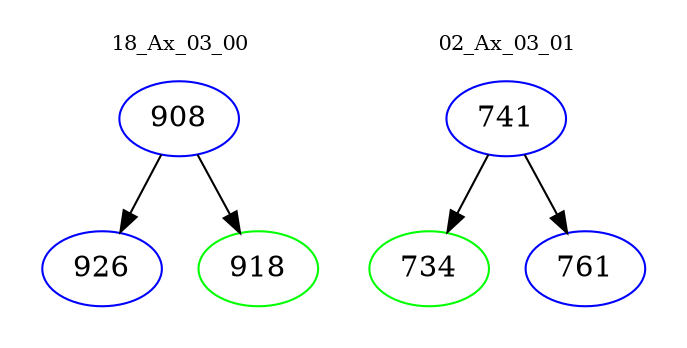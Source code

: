 digraph{
subgraph cluster_0 {
color = white
label = "18_Ax_03_00";
fontsize=10;
T0_908 [label="908", color="blue"]
T0_908 -> T0_926 [color="black"]
T0_926 [label="926", color="blue"]
T0_908 -> T0_918 [color="black"]
T0_918 [label="918", color="green"]
}
subgraph cluster_1 {
color = white
label = "02_Ax_03_01";
fontsize=10;
T1_741 [label="741", color="blue"]
T1_741 -> T1_734 [color="black"]
T1_734 [label="734", color="green"]
T1_741 -> T1_761 [color="black"]
T1_761 [label="761", color="blue"]
}
}

